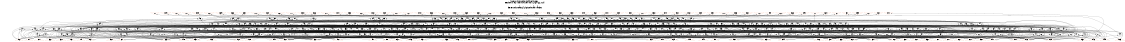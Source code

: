 # Network structure generated by ABC

digraph network {
size = "7.5,10";
center = true;
edge [dir = back];

{
  node [shape = plaintext];
  edge [style = invis];
  LevelTitle1 [label=""];
  LevelTitle2 [label=""];
  Level5 [label = ""];
  Level4 [label = ""];
  Level3 [label = ""];
  Level2 [label = ""];
  Level1 [label = ""];
  Level0 [label = ""];
  LevelTitle1 ->  LevelTitle2 ->  Level5 ->  Level4 ->  Level3 ->  Level2 ->  Level1 ->  Level0;
}

{
  rank = same;
  LevelTitle1;
  title1 [shape=plaintext,
          fontsize=20,
          fontname = "Times-Roman",
          label="Network structure visualized by ABC\nBenchmark \"top\". Time was Wed Oct 16 16:07:33 2024. "
         ];
}

{
  rank = same;
  LevelTitle2;
  title2 [shape=plaintext,
          fontsize=18,
          fontname = "Times-Roman",
          label="The network contains 348 logic nodes and 0 latches.\n"
         ];
}

{
  rank = same;
  Level5;
  Node66 [label = "o_1_", shape = invtriangle, color = coral, fillcolor = coral];
  Node67 [label = "o_19_", shape = invtriangle, color = coral, fillcolor = coral];
  Node68 [label = "o_2_", shape = invtriangle, color = coral, fillcolor = coral];
  Node69 [label = "o_0_", shape = invtriangle, color = coral, fillcolor = coral];
  Node70 [label = "o_29_", shape = invtriangle, color = coral, fillcolor = coral];
  Node71 [label = "o_60_", shape = invtriangle, color = coral, fillcolor = coral];
  Node72 [label = "o_39_", shape = invtriangle, color = coral, fillcolor = coral];
  Node73 [label = "o_38_", shape = invtriangle, color = coral, fillcolor = coral];
  Node74 [label = "o_25_", shape = invtriangle, color = coral, fillcolor = coral];
  Node75 [label = "o_12_", shape = invtriangle, color = coral, fillcolor = coral];
  Node76 [label = "o_37_", shape = invtriangle, color = coral, fillcolor = coral];
  Node77 [label = "o_26_", shape = invtriangle, color = coral, fillcolor = coral];
  Node78 [label = "o_11_", shape = invtriangle, color = coral, fillcolor = coral];
  Node79 [label = "o_50_", shape = invtriangle, color = coral, fillcolor = coral];
  Node80 [label = "o_36_", shape = invtriangle, color = coral, fillcolor = coral];
  Node81 [label = "o_27_", shape = invtriangle, color = coral, fillcolor = coral];
  Node82 [label = "o_14_", shape = invtriangle, color = coral, fillcolor = coral];
  Node83 [label = "o_35_", shape = invtriangle, color = coral, fillcolor = coral];
  Node84 [label = "o_28_", shape = invtriangle, color = coral, fillcolor = coral];
  Node85 [label = "o_13_", shape = invtriangle, color = coral, fillcolor = coral];
  Node86 [label = "o_34_", shape = invtriangle, color = coral, fillcolor = coral];
  Node87 [label = "o_21_", shape = invtriangle, color = coral, fillcolor = coral];
  Node88 [label = "o_16_", shape = invtriangle, color = coral, fillcolor = coral];
  Node89 [label = "o_40_", shape = invtriangle, color = coral, fillcolor = coral];
  Node90 [label = "o_33_", shape = invtriangle, color = coral, fillcolor = coral];
  Node91 [label = "o_22_", shape = invtriangle, color = coral, fillcolor = coral];
  Node92 [label = "o_15_", shape = invtriangle, color = coral, fillcolor = coral];
  Node93 [label = "o_32_", shape = invtriangle, color = coral, fillcolor = coral];
  Node94 [label = "o_23_", shape = invtriangle, color = coral, fillcolor = coral];
  Node95 [label = "o_18_", shape = invtriangle, color = coral, fillcolor = coral];
  Node96 [label = "o_31_", shape = invtriangle, color = coral, fillcolor = coral];
  Node97 [label = "o_24_", shape = invtriangle, color = coral, fillcolor = coral];
  Node98 [label = "o_17_", shape = invtriangle, color = coral, fillcolor = coral];
  Node99 [label = "o_56_", shape = invtriangle, color = coral, fillcolor = coral];
  Node100 [label = "o_43_", shape = invtriangle, color = coral, fillcolor = coral];
  Node101 [label = "o_30_", shape = invtriangle, color = coral, fillcolor = coral];
  Node102 [label = "o_55_", shape = invtriangle, color = coral, fillcolor = coral];
  Node103 [label = "o_44_", shape = invtriangle, color = coral, fillcolor = coral];
  Node104 [label = "o_58_", shape = invtriangle, color = coral, fillcolor = coral];
  Node105 [label = "o_41_", shape = invtriangle, color = coral, fillcolor = coral];
  Node106 [label = "o_57_", shape = invtriangle, color = coral, fillcolor = coral];
  Node107 [label = "o_42_", shape = invtriangle, color = coral, fillcolor = coral];
  Node108 [label = "o_20_", shape = invtriangle, color = coral, fillcolor = coral];
  Node109 [label = "o_52_", shape = invtriangle, color = coral, fillcolor = coral];
  Node110 [label = "o_47_", shape = invtriangle, color = coral, fillcolor = coral];
  Node111 [label = "o_51_", shape = invtriangle, color = coral, fillcolor = coral];
  Node112 [label = "o_48_", shape = invtriangle, color = coral, fillcolor = coral];
  Node113 [label = "o_54_", shape = invtriangle, color = coral, fillcolor = coral];
  Node114 [label = "o_45_", shape = invtriangle, color = coral, fillcolor = coral];
  Node115 [label = "o_10_", shape = invtriangle, color = coral, fillcolor = coral];
  Node116 [label = "o_53_", shape = invtriangle, color = coral, fillcolor = coral];
  Node117 [label = "o_46_", shape = invtriangle, color = coral, fillcolor = coral];
  Node118 [label = "o_61_", shape = invtriangle, color = coral, fillcolor = coral];
  Node119 [label = "o_9_", shape = invtriangle, color = coral, fillcolor = coral];
  Node120 [label = "o_62_", shape = invtriangle, color = coral, fillcolor = coral];
  Node121 [label = "o_63_", shape = invtriangle, color = coral, fillcolor = coral];
  Node122 [label = "o_49_", shape = invtriangle, color = coral, fillcolor = coral];
  Node123 [label = "o_7_", shape = invtriangle, color = coral, fillcolor = coral];
  Node124 [label = "o_64_", shape = invtriangle, color = coral, fillcolor = coral];
  Node125 [label = "o_8_", shape = invtriangle, color = coral, fillcolor = coral];
  Node126 [label = "o_5_", shape = invtriangle, color = coral, fillcolor = coral];
  Node127 [label = "o_59_", shape = invtriangle, color = coral, fillcolor = coral];
  Node128 [label = "o_6_", shape = invtriangle, color = coral, fillcolor = coral];
  Node129 [label = "o_3_", shape = invtriangle, color = coral, fillcolor = coral];
  Node130 [label = "o_4_", shape = invtriangle, color = coral, fillcolor = coral];
}

{
  rank = same;
  Level4;
  Node132 [label = "132\n", shape = ellipse];
  Node153 [label = "153\n", shape = ellipse];
  Node177 [label = "177\n", shape = ellipse];
  Node198 [label = "198\n", shape = ellipse];
  Node207 [label = "207\n", shape = ellipse];
  Node220 [label = "220\n", shape = ellipse];
  Node228 [label = "228\n", shape = ellipse];
  Node231 [label = "231\n", shape = ellipse];
  Node238 [label = "238\n", shape = ellipse];
  Node246 [label = "246\n", shape = ellipse];
  Node260 [label = "260\n", shape = ellipse];
  Node277 [label = "277\n", shape = ellipse];
  Node280 [label = "280\n", shape = ellipse];
  Node288 [label = "288\n", shape = ellipse];
  Node296 [label = "296\n", shape = ellipse];
  Node298 [label = "298\n", shape = ellipse];
  Node308 [label = "308\n", shape = ellipse];
  Node319 [label = "319\n", shape = ellipse];
  Node324 [label = "324\n", shape = ellipse];
  Node328 [label = "328\n", shape = ellipse];
  Node339 [label = "339\n", shape = ellipse];
  Node349 [label = "349\n", shape = ellipse];
  Node350 [label = "350\n", shape = ellipse];
  Node356 [label = "356\n", shape = ellipse];
  Node358 [label = "358\n", shape = ellipse];
  Node371 [label = "371\n", shape = ellipse];
  Node379 [label = "379\n", shape = ellipse];
  Node384 [label = "384\n", shape = ellipse];
  Node388 [label = "388\n", shape = ellipse];
  Node390 [label = "390\n", shape = ellipse];
  Node399 [label = "399\n", shape = ellipse];
  Node403 [label = "403\n", shape = ellipse];
  Node408 [label = "408\n", shape = ellipse];
  Node412 [label = "412\n", shape = ellipse];
  Node415 [label = "415\n", shape = ellipse];
  Node418 [label = "418\n", shape = ellipse];
  Node424 [label = "424\n", shape = ellipse];
  Node429 [label = "429\n", shape = ellipse];
  Node432 [label = "432\n", shape = ellipse];
  Node436 [label = "436\n", shape = ellipse];
  Node438 [label = "438\n", shape = ellipse];
  Node442 [label = "442\n", shape = ellipse];
  Node444 [label = "444\n", shape = ellipse];
  Node449 [label = "449\n", shape = ellipse];
  Node452 [label = "452\n", shape = ellipse];
  Node463 [label = "463\n", shape = ellipse];
  Node468 [label = "468\n", shape = ellipse];
  Node474 [label = "474\n", shape = ellipse];
}

{
  rank = same;
  Level3;
  Node133 [label = "133\n", shape = ellipse];
  Node141 [label = "141\n", shape = ellipse];
  Node154 [label = "154\n", shape = ellipse];
  Node168 [label = "168\n", shape = ellipse];
  Node178 [label = "178\n", shape = ellipse];
  Node184 [label = "184\n", shape = ellipse];
  Node192 [label = "192\n", shape = ellipse];
  Node199 [label = "199\n", shape = ellipse];
  Node208 [label = "208\n", shape = ellipse];
  Node213 [label = "213\n", shape = ellipse];
  Node221 [label = "221\n", shape = ellipse];
  Node223 [label = "223\n", shape = ellipse];
  Node226 [label = "226\n", shape = ellipse];
  Node229 [label = "229\n", shape = ellipse];
  Node232 [label = "232\n", shape = ellipse];
  Node239 [label = "239\n", shape = ellipse];
  Node247 [label = "247\n", shape = ellipse];
  Node252 [label = "252\n", shape = ellipse];
  Node261 [label = "261\n", shape = ellipse];
  Node269 [label = "269\n", shape = ellipse];
  Node273 [label = "273\n", shape = ellipse];
  Node278 [label = "278\n", shape = ellipse];
  Node281 [label = "281\n", shape = ellipse];
  Node282 [label = "282\n", shape = ellipse];
  Node285 [label = "285\n", shape = ellipse];
  Node289 [label = "289\n", shape = ellipse];
  Node292 [label = "292\n", shape = ellipse];
  Node297 [label = "297\n", shape = ellipse];
  Node304 [label = "304\n", shape = ellipse];
  Node309 [label = "309\n", shape = ellipse];
  Node312 [label = "312\n", shape = ellipse];
  Node320 [label = "320\n", shape = ellipse];
  Node325 [label = "325\n", shape = ellipse];
  Node329 [label = "329\n", shape = ellipse];
  Node335 [label = "335\n", shape = ellipse];
  Node337 [label = "337\n", shape = ellipse];
  Node340 [label = "340\n", shape = ellipse];
  Node343 [label = "343\n", shape = ellipse];
  Node345 [label = "345\n", shape = ellipse];
  Node346 [label = "346\n", shape = ellipse];
  Node347 [label = "347\n", shape = ellipse];
  Node351 [label = "351\n", shape = ellipse];
  Node353 [label = "353\n", shape = ellipse];
  Node357 [label = "357\n", shape = ellipse];
  Node359 [label = "359\n", shape = ellipse];
  Node362 [label = "362\n", shape = ellipse];
  Node363 [label = "363\n", shape = ellipse];
  Node364 [label = "364\n", shape = ellipse];
  Node365 [label = "365\n", shape = ellipse];
  Node368 [label = "368\n", shape = ellipse];
  Node372 [label = "372\n", shape = ellipse];
  Node374 [label = "374\n", shape = ellipse];
  Node377 [label = "377\n", shape = ellipse];
  Node380 [label = "380\n", shape = ellipse];
  Node381 [label = "381\n", shape = ellipse];
  Node385 [label = "385\n", shape = ellipse];
  Node391 [label = "391\n", shape = ellipse];
  Node394 [label = "394\n", shape = ellipse];
  Node400 [label = "400\n", shape = ellipse];
  Node404 [label = "404\n", shape = ellipse];
  Node406 [label = "406\n", shape = ellipse];
  Node409 [label = "409\n", shape = ellipse];
  Node419 [label = "419\n", shape = ellipse];
  Node422 [label = "422\n", shape = ellipse];
  Node425 [label = "425\n", shape = ellipse];
  Node428 [label = "428\n", shape = ellipse];
  Node430 [label = "430\n", shape = ellipse];
  Node433 [label = "433\n", shape = ellipse];
  Node435 [label = "435\n", shape = ellipse];
  Node439 [label = "439\n", shape = ellipse];
  Node445 [label = "445\n", shape = ellipse];
  Node450 [label = "450\n", shape = ellipse];
  Node453 [label = "453\n", shape = ellipse];
  Node455 [label = "455\n", shape = ellipse];
  Node458 [label = "458\n", shape = ellipse];
  Node461 [label = "461\n", shape = ellipse];
  Node464 [label = "464\n", shape = ellipse];
  Node466 [label = "466\n", shape = ellipse];
  Node469 [label = "469\n", shape = ellipse];
  Node471 [label = "471\n", shape = ellipse];
  Node475 [label = "475\n", shape = ellipse];
}

{
  rank = same;
  Level2;
  Node134 [label = "134\n", shape = ellipse];
  Node137 [label = "137\n", shape = ellipse];
  Node142 [label = "142\n", shape = ellipse];
  Node145 [label = "145\n", shape = ellipse];
  Node149 [label = "149\n", shape = ellipse];
  Node155 [label = "155\n", shape = ellipse];
  Node159 [label = "159\n", shape = ellipse];
  Node162 [label = "162\n", shape = ellipse];
  Node165 [label = "165\n", shape = ellipse];
  Node169 [label = "169\n", shape = ellipse];
  Node172 [label = "172\n", shape = ellipse];
  Node176 [label = "176\n", shape = ellipse];
  Node179 [label = "179\n", shape = ellipse];
  Node182 [label = "182\n", shape = ellipse];
  Node185 [label = "185\n", shape = ellipse];
  Node189 [label = "189\n", shape = ellipse];
  Node193 [label = "193\n", shape = ellipse];
  Node200 [label = "200\n", shape = ellipse];
  Node201 [label = "201\n", shape = ellipse];
  Node203 [label = "203\n", shape = ellipse];
  Node205 [label = "205\n", shape = ellipse];
  Node209 [label = "209\n", shape = ellipse];
  Node214 [label = "214\n", shape = ellipse];
  Node217 [label = "217\n", shape = ellipse];
  Node218 [label = "218\n", shape = ellipse];
  Node222 [label = "222\n", shape = ellipse];
  Node224 [label = "224\n", shape = ellipse];
  Node227 [label = "227\n", shape = ellipse];
  Node230 [label = "230\n", shape = ellipse];
  Node233 [label = "233\n", shape = ellipse];
  Node234 [label = "234\n", shape = ellipse];
  Node240 [label = "240\n", shape = ellipse];
  Node242 [label = "242\n", shape = ellipse];
  Node244 [label = "244\n", shape = ellipse];
  Node245 [label = "245\n", shape = ellipse];
  Node248 [label = "248\n", shape = ellipse];
  Node249 [label = "249\n", shape = ellipse];
  Node253 [label = "253\n", shape = ellipse];
  Node255 [label = "255\n", shape = ellipse];
  Node262 [label = "262\n", shape = ellipse];
  Node263 [label = "263\n", shape = ellipse];
  Node265 [label = "265\n", shape = ellipse];
  Node268 [label = "268\n", shape = ellipse];
  Node270 [label = "270\n", shape = ellipse];
  Node274 [label = "274\n", shape = ellipse];
  Node279 [label = "279\n", shape = ellipse];
  Node283 [label = "283\n", shape = ellipse];
  Node286 [label = "286\n", shape = ellipse];
  Node290 [label = "290\n", shape = ellipse];
  Node291 [label = "291\n", shape = ellipse];
  Node293 [label = "293\n", shape = ellipse];
  Node299 [label = "299\n", shape = ellipse];
  Node302 [label = "302\n", shape = ellipse];
  Node305 [label = "305\n", shape = ellipse];
  Node307 [label = "307\n", shape = ellipse];
  Node310 [label = "310\n", shape = ellipse];
  Node313 [label = "313\n", shape = ellipse];
  Node315 [label = "315\n", shape = ellipse];
  Node316 [label = "316\n", shape = ellipse];
  Node321 [label = "321\n", shape = ellipse];
  Node322 [label = "322\n", shape = ellipse];
  Node326 [label = "326\n", shape = ellipse];
  Node330 [label = "330\n", shape = ellipse];
  Node331 [label = "331\n", shape = ellipse];
  Node332 [label = "332\n", shape = ellipse];
  Node334 [label = "334\n", shape = ellipse];
  Node336 [label = "336\n", shape = ellipse];
  Node338 [label = "338\n", shape = ellipse];
  Node341 [label = "341\n", shape = ellipse];
  Node342 [label = "342\n", shape = ellipse];
  Node348 [label = "348\n", shape = ellipse];
  Node352 [label = "352\n", shape = ellipse];
  Node354 [label = "354\n", shape = ellipse];
  Node355 [label = "355\n", shape = ellipse];
  Node360 [label = "360\n", shape = ellipse];
  Node366 [label = "366\n", shape = ellipse];
  Node369 [label = "369\n", shape = ellipse];
  Node370 [label = "370\n", shape = ellipse];
  Node375 [label = "375\n", shape = ellipse];
  Node376 [label = "376\n", shape = ellipse];
  Node378 [label = "378\n", shape = ellipse];
  Node382 [label = "382\n", shape = ellipse];
  Node383 [label = "383\n", shape = ellipse];
  Node386 [label = "386\n", shape = ellipse];
  Node389 [label = "389\n", shape = ellipse];
  Node392 [label = "392\n", shape = ellipse];
  Node395 [label = "395\n", shape = ellipse];
  Node397 [label = "397\n", shape = ellipse];
  Node398 [label = "398\n", shape = ellipse];
  Node401 [label = "401\n", shape = ellipse];
  Node405 [label = "405\n", shape = ellipse];
  Node407 [label = "407\n", shape = ellipse];
  Node410 [label = "410\n", shape = ellipse];
  Node413 [label = "413\n", shape = ellipse];
  Node414 [label = "414\n", shape = ellipse];
  Node416 [label = "416\n", shape = ellipse];
  Node417 [label = "417\n", shape = ellipse];
  Node420 [label = "420\n", shape = ellipse];
  Node421 [label = "421\n", shape = ellipse];
  Node423 [label = "423\n", shape = ellipse];
  Node426 [label = "426\n", shape = ellipse];
  Node431 [label = "431\n", shape = ellipse];
  Node434 [label = "434\n", shape = ellipse];
  Node437 [label = "437\n", shape = ellipse];
  Node440 [label = "440\n", shape = ellipse];
  Node443 [label = "443\n", shape = ellipse];
  Node446 [label = "446\n", shape = ellipse];
  Node447 [label = "447\n", shape = ellipse];
  Node448 [label = "448\n", shape = ellipse];
  Node454 [label = "454\n", shape = ellipse];
  Node456 [label = "456\n", shape = ellipse];
  Node457 [label = "457\n", shape = ellipse];
  Node459 [label = "459\n", shape = ellipse];
  Node460 [label = "460\n", shape = ellipse];
  Node462 [label = "462\n", shape = ellipse];
  Node465 [label = "465\n", shape = ellipse];
  Node467 [label = "467\n", shape = ellipse];
  Node470 [label = "470\n", shape = ellipse];
  Node472 [label = "472\n", shape = ellipse];
  Node473 [label = "473\n", shape = ellipse];
  Node476 [label = "476\n", shape = ellipse];
}

{
  rank = same;
  Level1;
  Node135 [label = "135\n", shape = ellipse];
  Node136 [label = "136\n", shape = ellipse];
  Node138 [label = "138\n", shape = ellipse];
  Node139 [label = "139\n", shape = ellipse];
  Node140 [label = "140\n", shape = ellipse];
  Node143 [label = "143\n", shape = ellipse];
  Node144 [label = "144\n", shape = ellipse];
  Node146 [label = "146\n", shape = ellipse];
  Node147 [label = "147\n", shape = ellipse];
  Node148 [label = "148\n", shape = ellipse];
  Node150 [label = "150\n", shape = ellipse];
  Node151 [label = "151\n", shape = ellipse];
  Node152 [label = "152\n", shape = ellipse];
  Node156 [label = "156\n", shape = ellipse];
  Node157 [label = "157\n", shape = ellipse];
  Node158 [label = "158\n", shape = ellipse];
  Node160 [label = "160\n", shape = ellipse];
  Node161 [label = "161\n", shape = ellipse];
  Node163 [label = "163\n", shape = ellipse];
  Node164 [label = "164\n", shape = ellipse];
  Node166 [label = "166\n", shape = ellipse];
  Node167 [label = "167\n", shape = ellipse];
  Node170 [label = "170\n", shape = ellipse];
  Node171 [label = "171\n", shape = ellipse];
  Node173 [label = "173\n", shape = ellipse];
  Node174 [label = "174\n", shape = ellipse];
  Node175 [label = "175\n", shape = ellipse];
  Node180 [label = "180\n", shape = ellipse];
  Node181 [label = "181\n", shape = ellipse];
  Node183 [label = "183\n", shape = ellipse];
  Node186 [label = "186\n", shape = ellipse];
  Node187 [label = "187\n", shape = ellipse];
  Node188 [label = "188\n", shape = ellipse];
  Node190 [label = "190\n", shape = ellipse];
  Node191 [label = "191\n", shape = ellipse];
  Node194 [label = "194\n", shape = ellipse];
  Node195 [label = "195\n", shape = ellipse];
  Node196 [label = "196\n", shape = ellipse];
  Node197 [label = "197\n", shape = ellipse];
  Node202 [label = "202\n", shape = ellipse];
  Node204 [label = "204\n", shape = ellipse];
  Node206 [label = "206\n", shape = ellipse];
  Node210 [label = "210\n", shape = ellipse];
  Node211 [label = "211\n", shape = ellipse];
  Node212 [label = "212\n", shape = ellipse];
  Node215 [label = "215\n", shape = ellipse];
  Node216 [label = "216\n", shape = ellipse];
  Node219 [label = "219\n", shape = ellipse];
  Node225 [label = "225\n", shape = ellipse];
  Node235 [label = "235\n", shape = ellipse];
  Node236 [label = "236\n", shape = ellipse];
  Node237 [label = "237\n", shape = ellipse];
  Node241 [label = "241\n", shape = ellipse];
  Node243 [label = "243\n", shape = ellipse];
  Node250 [label = "250\n", shape = ellipse];
  Node251 [label = "251\n", shape = ellipse];
  Node254 [label = "254\n", shape = ellipse];
  Node256 [label = "256\n", shape = ellipse];
  Node257 [label = "257\n", shape = ellipse];
  Node258 [label = "258\n", shape = ellipse];
  Node259 [label = "259\n", shape = ellipse];
  Node264 [label = "264\n", shape = ellipse];
  Node266 [label = "266\n", shape = ellipse];
  Node267 [label = "267\n", shape = ellipse];
  Node271 [label = "271\n", shape = ellipse];
  Node272 [label = "272\n", shape = ellipse];
  Node275 [label = "275\n", shape = ellipse];
  Node276 [label = "276\n", shape = ellipse];
  Node284 [label = "284\n", shape = ellipse];
  Node287 [label = "287\n", shape = ellipse];
  Node294 [label = "294\n", shape = ellipse];
  Node295 [label = "295\n", shape = ellipse];
  Node300 [label = "300\n", shape = ellipse];
  Node301 [label = "301\n", shape = ellipse];
  Node303 [label = "303\n", shape = ellipse];
  Node306 [label = "306\n", shape = ellipse];
  Node311 [label = "311\n", shape = ellipse];
  Node314 [label = "314\n", shape = ellipse];
  Node317 [label = "317\n", shape = ellipse];
  Node318 [label = "318\n", shape = ellipse];
  Node323 [label = "323\n", shape = ellipse];
  Node327 [label = "327\n", shape = ellipse];
  Node333 [label = "333\n", shape = ellipse];
  Node344 [label = "344\n", shape = ellipse];
  Node361 [label = "361\n", shape = ellipse];
  Node367 [label = "367\n", shape = ellipse];
  Node373 [label = "373\n", shape = ellipse];
  Node387 [label = "387\n", shape = ellipse];
  Node393 [label = "393\n", shape = ellipse];
  Node396 [label = "396\n", shape = ellipse];
  Node402 [label = "402\n", shape = ellipse];
  Node411 [label = "411\n", shape = ellipse];
  Node427 [label = "427\n", shape = ellipse];
  Node441 [label = "441\n", shape = ellipse];
  Node451 [label = "451\n", shape = ellipse];
  Node477 [label = "477\n", shape = ellipse];
  Node478 [label = "478\n", shape = ellipse];
  Node479 [label = "479\n", shape = ellipse];
}

{
  rank = same;
  Level0;
  Node1 [label = "i_63_", shape = triangle, color = coral, fillcolor = coral];
  Node2 [label = "i_50_", shape = triangle, color = coral, fillcolor = coral];
  Node3 [label = "i_64_", shape = triangle, color = coral, fillcolor = coral];
  Node4 [label = "i_61_", shape = triangle, color = coral, fillcolor = coral];
  Node5 [label = "i_62_", shape = triangle, color = coral, fillcolor = coral];
  Node6 [label = "i_40_", shape = triangle, color = coral, fillcolor = coral];
  Node7 [label = "i_30_", shape = triangle, color = coral, fillcolor = coral];
  Node8 [label = "i_20_", shape = triangle, color = coral, fillcolor = coral];
  Node9 [label = "i_9_", shape = triangle, color = coral, fillcolor = coral];
  Node10 [label = "i_10_", shape = triangle, color = coral, fillcolor = coral];
  Node11 [label = "i_7_", shape = triangle, color = coral, fillcolor = coral];
  Node12 [label = "i_8_", shape = triangle, color = coral, fillcolor = coral];
  Node13 [label = "i_5_", shape = triangle, color = coral, fillcolor = coral];
  Node14 [label = "i_6_", shape = triangle, color = coral, fillcolor = coral];
  Node15 [label = "i_27_", shape = triangle, color = coral, fillcolor = coral];
  Node16 [label = "i_14_", shape = triangle, color = coral, fillcolor = coral];
  Node17 [label = "i_3_", shape = triangle, color = coral, fillcolor = coral];
  Node18 [label = "i_39_", shape = triangle, color = coral, fillcolor = coral];
  Node19 [label = "i_28_", shape = triangle, color = coral, fillcolor = coral];
  Node20 [label = "i_13_", shape = triangle, color = coral, fillcolor = coral];
  Node21 [label = "i_4_", shape = triangle, color = coral, fillcolor = coral];
  Node22 [label = "i_25_", shape = triangle, color = coral, fillcolor = coral];
  Node23 [label = "i_12_", shape = triangle, color = coral, fillcolor = coral];
  Node24 [label = "i_1_", shape = triangle, color = coral, fillcolor = coral];
  Node25 [label = "i_26_", shape = triangle, color = coral, fillcolor = coral];
  Node26 [label = "i_11_", shape = triangle, color = coral, fillcolor = coral];
  Node27 [label = "i_2_", shape = triangle, color = coral, fillcolor = coral];
  Node28 [label = "i_49_", shape = triangle, color = coral, fillcolor = coral];
  Node29 [label = "i_23_", shape = triangle, color = coral, fillcolor = coral];
  Node30 [label = "i_18_", shape = triangle, color = coral, fillcolor = coral];
  Node31 [label = "i_24_", shape = triangle, color = coral, fillcolor = coral];
  Node32 [label = "i_17_", shape = triangle, color = coral, fillcolor = coral];
  Node33 [label = "i_0_", shape = triangle, color = coral, fillcolor = coral];
  Node34 [label = "i_21_", shape = triangle, color = coral, fillcolor = coral];
  Node35 [label = "i_16_", shape = triangle, color = coral, fillcolor = coral];
  Node36 [label = "i_59_", shape = triangle, color = coral, fillcolor = coral];
  Node37 [label = "i_22_", shape = triangle, color = coral, fillcolor = coral];
  Node38 [label = "i_15_", shape = triangle, color = coral, fillcolor = coral];
  Node39 [label = "i_58_", shape = triangle, color = coral, fillcolor = coral];
  Node40 [label = "i_45_", shape = triangle, color = coral, fillcolor = coral];
  Node41 [label = "i_32_", shape = triangle, color = coral, fillcolor = coral];
  Node42 [label = "i_57_", shape = triangle, color = coral, fillcolor = coral];
  Node43 [label = "i_46_", shape = triangle, color = coral, fillcolor = coral];
  Node44 [label = "i_31_", shape = triangle, color = coral, fillcolor = coral];
  Node45 [label = "i_56_", shape = triangle, color = coral, fillcolor = coral];
  Node46 [label = "i_47_", shape = triangle, color = coral, fillcolor = coral];
  Node47 [label = "i_34_", shape = triangle, color = coral, fillcolor = coral];
  Node48 [label = "i_55_", shape = triangle, color = coral, fillcolor = coral];
  Node49 [label = "i_48_", shape = triangle, color = coral, fillcolor = coral];
  Node50 [label = "i_33_", shape = triangle, color = coral, fillcolor = coral];
  Node51 [label = "i_19_", shape = triangle, color = coral, fillcolor = coral];
  Node52 [label = "i_54_", shape = triangle, color = coral, fillcolor = coral];
  Node53 [label = "i_41_", shape = triangle, color = coral, fillcolor = coral];
  Node54 [label = "i_36_", shape = triangle, color = coral, fillcolor = coral];
  Node55 [label = "i_60_", shape = triangle, color = coral, fillcolor = coral];
  Node56 [label = "i_53_", shape = triangle, color = coral, fillcolor = coral];
  Node57 [label = "i_42_", shape = triangle, color = coral, fillcolor = coral];
  Node58 [label = "i_35_", shape = triangle, color = coral, fillcolor = coral];
  Node59 [label = "i_52_", shape = triangle, color = coral, fillcolor = coral];
  Node60 [label = "i_43_", shape = triangle, color = coral, fillcolor = coral];
  Node61 [label = "i_38_", shape = triangle, color = coral, fillcolor = coral];
  Node62 [label = "i_29_", shape = triangle, color = coral, fillcolor = coral];
  Node63 [label = "i_51_", shape = triangle, color = coral, fillcolor = coral];
  Node64 [label = "i_44_", shape = triangle, color = coral, fillcolor = coral];
  Node65 [label = "i_37_", shape = triangle, color = coral, fillcolor = coral];
}

title1 -> title2 [style = invis];
title2 -> Node66 [style = invis];
title2 -> Node67 [style = invis];
title2 -> Node68 [style = invis];
title2 -> Node69 [style = invis];
title2 -> Node70 [style = invis];
title2 -> Node71 [style = invis];
title2 -> Node72 [style = invis];
title2 -> Node73 [style = invis];
title2 -> Node74 [style = invis];
title2 -> Node75 [style = invis];
title2 -> Node76 [style = invis];
title2 -> Node77 [style = invis];
title2 -> Node78 [style = invis];
title2 -> Node79 [style = invis];
title2 -> Node80 [style = invis];
title2 -> Node81 [style = invis];
title2 -> Node82 [style = invis];
title2 -> Node83 [style = invis];
title2 -> Node84 [style = invis];
title2 -> Node85 [style = invis];
title2 -> Node86 [style = invis];
title2 -> Node87 [style = invis];
title2 -> Node88 [style = invis];
title2 -> Node89 [style = invis];
title2 -> Node90 [style = invis];
title2 -> Node91 [style = invis];
title2 -> Node92 [style = invis];
title2 -> Node93 [style = invis];
title2 -> Node94 [style = invis];
title2 -> Node95 [style = invis];
title2 -> Node96 [style = invis];
title2 -> Node97 [style = invis];
title2 -> Node98 [style = invis];
title2 -> Node99 [style = invis];
title2 -> Node100 [style = invis];
title2 -> Node101 [style = invis];
title2 -> Node102 [style = invis];
title2 -> Node103 [style = invis];
title2 -> Node104 [style = invis];
title2 -> Node105 [style = invis];
title2 -> Node106 [style = invis];
title2 -> Node107 [style = invis];
title2 -> Node108 [style = invis];
title2 -> Node109 [style = invis];
title2 -> Node110 [style = invis];
title2 -> Node111 [style = invis];
title2 -> Node112 [style = invis];
title2 -> Node113 [style = invis];
title2 -> Node114 [style = invis];
title2 -> Node115 [style = invis];
title2 -> Node116 [style = invis];
title2 -> Node117 [style = invis];
title2 -> Node118 [style = invis];
title2 -> Node119 [style = invis];
title2 -> Node120 [style = invis];
title2 -> Node121 [style = invis];
title2 -> Node122 [style = invis];
title2 -> Node123 [style = invis];
title2 -> Node124 [style = invis];
title2 -> Node125 [style = invis];
title2 -> Node126 [style = invis];
title2 -> Node127 [style = invis];
title2 -> Node128 [style = invis];
title2 -> Node129 [style = invis];
title2 -> Node130 [style = invis];
Node66 -> Node67 [style = invis];
Node67 -> Node68 [style = invis];
Node68 -> Node69 [style = invis];
Node69 -> Node70 [style = invis];
Node70 -> Node71 [style = invis];
Node71 -> Node72 [style = invis];
Node72 -> Node73 [style = invis];
Node73 -> Node74 [style = invis];
Node74 -> Node75 [style = invis];
Node75 -> Node76 [style = invis];
Node76 -> Node77 [style = invis];
Node77 -> Node78 [style = invis];
Node78 -> Node79 [style = invis];
Node79 -> Node80 [style = invis];
Node80 -> Node81 [style = invis];
Node81 -> Node82 [style = invis];
Node82 -> Node83 [style = invis];
Node83 -> Node84 [style = invis];
Node84 -> Node85 [style = invis];
Node85 -> Node86 [style = invis];
Node86 -> Node87 [style = invis];
Node87 -> Node88 [style = invis];
Node88 -> Node89 [style = invis];
Node89 -> Node90 [style = invis];
Node90 -> Node91 [style = invis];
Node91 -> Node92 [style = invis];
Node92 -> Node93 [style = invis];
Node93 -> Node94 [style = invis];
Node94 -> Node95 [style = invis];
Node95 -> Node96 [style = invis];
Node96 -> Node97 [style = invis];
Node97 -> Node98 [style = invis];
Node98 -> Node99 [style = invis];
Node99 -> Node100 [style = invis];
Node100 -> Node101 [style = invis];
Node101 -> Node102 [style = invis];
Node102 -> Node103 [style = invis];
Node103 -> Node104 [style = invis];
Node104 -> Node105 [style = invis];
Node105 -> Node106 [style = invis];
Node106 -> Node107 [style = invis];
Node107 -> Node108 [style = invis];
Node108 -> Node109 [style = invis];
Node109 -> Node110 [style = invis];
Node110 -> Node111 [style = invis];
Node111 -> Node112 [style = invis];
Node112 -> Node113 [style = invis];
Node113 -> Node114 [style = invis];
Node114 -> Node115 [style = invis];
Node115 -> Node116 [style = invis];
Node116 -> Node117 [style = invis];
Node117 -> Node118 [style = invis];
Node118 -> Node119 [style = invis];
Node119 -> Node120 [style = invis];
Node120 -> Node121 [style = invis];
Node121 -> Node122 [style = invis];
Node122 -> Node123 [style = invis];
Node123 -> Node124 [style = invis];
Node124 -> Node125 [style = invis];
Node125 -> Node126 [style = invis];
Node126 -> Node127 [style = invis];
Node127 -> Node128 [style = invis];
Node128 -> Node129 [style = invis];
Node129 -> Node130 [style = invis];
Node66 -> Node132 [style = solid];
Node67 -> Node153 [style = solid];
Node68 -> Node177 [style = solid];
Node69 -> Node198 [style = solid];
Node70 -> Node207 [style = solid];
Node71 -> Node213 [style = solid];
Node72 -> Node220 [style = solid];
Node73 -> Node228 [style = solid];
Node74 -> Node231 [style = solid];
Node75 -> Node238 [style = solid];
Node76 -> Node246 [style = solid];
Node77 -> Node260 [style = solid];
Node78 -> Node276 [style = solid];
Node79 -> Node277 [style = solid];
Node80 -> Node280 [style = solid];
Node81 -> Node288 [style = solid];
Node82 -> Node296 [style = solid];
Node83 -> Node298 [style = solid];
Node84 -> Node304 [style = solid];
Node85 -> Node308 [style = solid];
Node86 -> Node316 [style = solid];
Node87 -> Node319 [style = solid];
Node88 -> Node324 [style = solid];
Node89 -> Node328 [style = solid];
Node90 -> Node337 [style = solid];
Node91 -> Node339 [style = solid];
Node92 -> Node347 [style = solid];
Node93 -> Node349 [style = solid];
Node94 -> Node350 [style = solid];
Node95 -> Node356 [style = solid];
Node96 -> Node358 [style = solid];
Node97 -> Node365 [style = solid];
Node98 -> Node368 [style = solid];
Node99 -> Node371 [style = solid];
Node100 -> Node379 [style = solid];
Node101 -> Node384 [style = solid];
Node102 -> Node388 [style = solid];
Node103 -> Node390 [style = solid];
Node104 -> Node399 [style = solid];
Node105 -> Node403 [style = solid];
Node106 -> Node408 [style = solid];
Node107 -> Node412 [style = solid];
Node108 -> Node415 [style = solid];
Node109 -> Node418 [style = solid];
Node110 -> Node424 [style = solid];
Node111 -> Node429 [style = solid];
Node112 -> Node432 [style = solid];
Node113 -> Node436 [style = solid];
Node114 -> Node438 [style = solid];
Node115 -> Node441 [style = solid];
Node116 -> Node442 [style = solid];
Node117 -> Node444 [style = solid];
Node118 -> Node449 [style = solid];
Node119 -> Node452 [style = solid];
Node120 -> Node458 [style = solid];
Node121 -> Node461 [style = solid];
Node122 -> Node463 [style = solid];
Node123 -> Node465 [style = solid];
Node124 -> Node466 [style = solid];
Node125 -> Node468 [style = solid];
Node126 -> Node479 [style = solid];
Node127 -> Node471 [style = solid];
Node128 -> Node473 [style = solid];
Node129 -> Node474 [style = solid];
Node130 -> Node478 [style = solid];
Node132 -> Node133 [style = solid];
Node132 -> Node141 [style = solid];
Node132 -> Node149 [style = solid];
Node133 -> Node134 [style = solid];
Node133 -> Node137 [style = solid];
Node133 -> Node139 [style = solid];
Node133 -> Node140 [style = solid];
Node134 -> Node135 [style = solid];
Node134 -> Node136 [style = solid];
Node135 -> Node22 [style = solid];
Node135 -> Node25 [style = solid];
Node135 -> Node31 [style = solid];
Node136 -> Node7 [style = solid];
Node136 -> Node19 [style = solid];
Node136 -> Node62 [style = solid];
Node137 -> Node138 [style = solid];
Node137 -> Node44 [style = solid];
Node137 -> Node47 [style = solid];
Node137 -> Node50 [style = solid];
Node138 -> Node18 [style = solid];
Node138 -> Node58 [style = solid];
Node138 -> Node65 [style = solid];
Node139 -> Node16 [style = solid];
Node139 -> Node26 [style = solid];
Node139 -> Node38 [style = solid];
Node140 -> Node30 [style = solid];
Node140 -> Node32 [style = solid];
Node140 -> Node37 [style = solid];
Node141 -> Node142 [style = solid];
Node141 -> Node145 [style = solid];
Node141 -> Node147 [style = solid];
Node141 -> Node148 [style = solid];
Node142 -> Node143 [style = solid];
Node142 -> Node144 [style = solid];
Node143 -> Node36 [style = solid];
Node143 -> Node39 [style = solid];
Node143 -> Node55 [style = solid];
Node144 -> Node4 [style = solid];
Node144 -> Node5 [style = solid];
Node145 -> Node146 [style = solid];
Node145 -> Node11 [style = solid];
Node145 -> Node13 [style = solid];
Node145 -> Node14 [style = solid];
Node146 -> Node45 [style = solid];
Node146 -> Node48 [style = solid];
Node146 -> Node52 [style = solid];
Node147 -> Node6 [style = solid];
Node147 -> Node53 [style = solid];
Node147 -> Node57 [style = solid];
Node148 -> Node43 [style = solid];
Node148 -> Node46 [style = solid];
Node148 -> Node60 [style = solid];
Node149 -> Node150 [style = solid];
Node149 -> Node151 [style = solid];
Node149 -> Node152 [style = solid];
Node150 -> Node9 [style = solid];
Node150 -> Node10 [style = solid];
Node150 -> Node12 [style = solid];
Node151 -> Node2 [style = solid];
Node151 -> Node56 [style = solid];
Node151 -> Node63 [style = solid];
Node152 -> Node17 [style = solid];
Node152 -> Node21 [style = solid];
Node152 -> Node33 [style = solid];
Node153 -> Node154 [style = solid];
Node153 -> Node168 [style = solid];
Node153 -> Node172 [style = solid];
Node153 -> Node176 [style = solid];
Node154 -> Node155 [style = solid];
Node154 -> Node159 [style = solid];
Node154 -> Node162 [style = solid];
Node154 -> Node165 [style = solid];
Node155 -> Node156 [style = solid];
Node155 -> Node157 [style = solid];
Node155 -> Node158 [style = solid];
Node156 -> Node11 [style = solid];
Node156 -> Node12 [style = solid];
Node156 -> Node14 [style = solid];
Node157 -> Node13 [style = solid];
Node157 -> Node17 [style = solid];
Node157 -> Node21 [style = solid];
Node158 -> Node24 [style = solid];
Node158 -> Node27 [style = solid];
Node158 -> Node33 [style = solid];
Node159 -> Node160 [style = solid];
Node159 -> Node161 [style = solid];
Node159 -> Node32 [style = solid];
Node160 -> Node16 [style = solid];
Node160 -> Node38 [style = solid];
Node161 -> Node9 [style = solid];
Node161 -> Node10 [style = solid];
Node161 -> Node26 [style = solid];
Node162 -> Node163 [style = solid];
Node162 -> Node164 [style = solid];
Node163 -> Node30 [style = solid];
Node163 -> Node31 [style = solid];
Node163 -> Node37 [style = solid];
Node164 -> Node19 [style = solid];
Node164 -> Node22 [style = solid];
Node164 -> Node25 [style = solid];
Node165 -> Node166 [style = solid];
Node165 -> Node167 [style = solid];
Node166 -> Node7 [style = solid];
Node166 -> Node44 [style = solid];
Node166 -> Node62 [style = solid];
Node167 -> Node47 [style = solid];
Node167 -> Node50 [style = solid];
Node167 -> Node58 [style = solid];
Node168 -> Node169 [style = solid];
Node168 -> Node42 [style = solid];
Node168 -> Node45 [style = solid];
Node168 -> Node48 [style = solid];
Node169 -> Node170 [style = solid];
Node169 -> Node171 [style = solid];
Node170 -> Node2 [style = solid];
Node170 -> Node28 [style = solid];
Node170 -> Node49 [style = solid];
Node171 -> Node52 [style = solid];
Node171 -> Node56 [style = solid];
Node171 -> Node63 [style = solid];
Node172 -> Node173 [style = solid];
Node172 -> Node174 [style = solid];
Node172 -> Node175 [style = solid];
Node173 -> Node40 [style = solid];
Node173 -> Node43 [style = solid];
Node173 -> Node46 [style = solid];
Node174 -> Node6 [style = solid];
Node174 -> Node18 [style = solid];
Node174 -> Node65 [style = solid];
Node175 -> Node53 [style = solid];
Node175 -> Node57 [style = solid];
Node175 -> Node60 [style = solid];
Node176 -> Node143 [style = solid];
Node176 -> Node3 [style = solid];
Node176 -> Node4 [style = solid];
Node176 -> Node5 [style = solid];
Node177 -> Node178 [style = solid];
Node177 -> Node184 [style = solid];
Node177 -> Node192 [style = solid];
Node178 -> Node155 [style = solid];
Node178 -> Node179 [style = solid];
Node178 -> Node182 [style = solid];
Node178 -> Node183 [style = solid];
Node179 -> Node161 [style = solid];
Node179 -> Node180 [style = solid];
Node179 -> Node181 [style = solid];
Node180 -> Node32 [style = solid];
Node180 -> Node35 [style = solid];
Node180 -> Node38 [style = solid];
Node181 -> Node16 [style = solid];
Node181 -> Node20 [style = solid];
Node181 -> Node23 [style = solid];
Node182 -> Node135 [style = solid];
Node182 -> Node29 [style = solid];
Node182 -> Node34 [style = solid];
Node182 -> Node37 [style = solid];
Node183 -> Node8 [style = solid];
Node183 -> Node30 [style = solid];
Node183 -> Node51 [style = solid];
Node184 -> Node185 [style = solid];
Node184 -> Node189 [style = solid];
Node184 -> Node190 [style = solid];
Node184 -> Node191 [style = solid];
Node185 -> Node186 [style = solid];
Node185 -> Node187 [style = solid];
Node185 -> Node188 [style = solid];
Node186 -> Node7 [style = solid];
Node186 -> Node44 [style = solid];
Node187 -> Node1 [style = solid];
Node187 -> Node3 [style = solid];
Node188 -> Node19 [style = solid];
Node188 -> Node62 [style = solid];
Node189 -> Node170 [style = solid];
Node189 -> Node173 [style = solid];
Node190 -> Node60 [style = solid];
Node190 -> Node61 [style = solid];
Node190 -> Node64 [style = solid];
Node190 -> Node65 [style = solid];
Node191 -> Node15 [style = solid];
Node191 -> Node41 [style = solid];
Node191 -> Node54 [style = solid];
Node191 -> Node57 [style = solid];
Node192 -> Node193 [style = solid];
Node192 -> Node167 [style = solid];
Node192 -> Node196 [style = solid];
Node192 -> Node197 [style = solid];
Node193 -> Node146 [style = solid];
Node193 -> Node194 [style = solid];
Node193 -> Node195 [style = solid];
Node194 -> Node4 [style = solid];
Node194 -> Node5 [style = solid];
Node194 -> Node55 [style = solid];
Node195 -> Node36 [style = solid];
Node195 -> Node39 [style = solid];
Node195 -> Node42 [style = solid];
Node196 -> Node56 [style = solid];
Node196 -> Node59 [style = solid];
Node196 -> Node63 [style = solid];
Node197 -> Node6 [style = solid];
Node197 -> Node18 [style = solid];
Node197 -> Node53 [style = solid];
Node198 -> Node133 [style = solid];
Node198 -> Node199 [style = solid];
Node198 -> Node203 [style = solid];
Node198 -> Node205 [style = solid];
Node199 -> Node200 [style = solid];
Node199 -> Node201 [style = solid];
Node199 -> Node152 [style = solid];
Node199 -> Node147 [style = solid];
Node200 -> Node194 [style = solid];
Node200 -> Node36 [style = solid];
Node200 -> Node39 [style = solid];
Node200 -> Node45 [style = solid];
Node201 -> Node202 [style = solid];
Node201 -> Node11 [style = solid];
Node201 -> Node14 [style = solid];
Node202 -> Node13 [style = solid];
Node202 -> Node40 [style = solid];
Node202 -> Node43 [style = solid];
Node202 -> Node60 [style = solid];
Node203 -> Node204 [style = solid];
Node203 -> Node46 [style = solid];
Node204 -> Node2 [style = solid];
Node204 -> Node63 [style = solid];
Node205 -> Node150 [style = solid];
Node205 -> Node206 [style = solid];
Node206 -> Node48 [style = solid];
Node206 -> Node52 [style = solid];
Node206 -> Node56 [style = solid];
Node207 -> Node208 [style = solid];
Node207 -> Node212 [style = solid];
Node207 -> Node43 [style = solid];
Node207 -> Node55 [style = solid];
Node208 -> Node209 [style = solid];
Node208 -> Node211 [style = solid];
Node209 -> Node160 [style = solid];
Node209 -> Node210 [style = solid];
Node209 -> Node10 [style = solid];
Node210 -> Node19 [style = solid];
Node210 -> Node62 [style = solid];
Node210 -> Node65 [style = solid];
Node211 -> Node6 [style = solid];
Node211 -> Node18 [style = solid];
Node211 -> Node60 [style = solid];
Node212 -> Node2 [style = solid];
Node212 -> Node39 [style = solid];
Node213 -> Node214 [style = solid];
Node213 -> Node217 [style = solid];
Node213 -> Node218 [style = solid];
Node214 -> Node211 [style = solid];
Node214 -> Node215 [style = solid];
Node214 -> Node216 [style = solid];
Node214 -> Node65 [style = solid];
Node215 -> Node2 [style = solid];
Node215 -> Node43 [style = solid];
Node215 -> Node46 [style = solid];
Node216 -> Node7 [style = solid];
Node216 -> Node62 [style = solid];
Node217 -> Node139 [style = solid];
Node217 -> Node19 [style = solid];
Node217 -> Node22 [style = solid];
Node217 -> Node31 [style = solid];
Node218 -> Node219 [style = solid];
Node218 -> Node10 [style = solid];
Node218 -> Node11 [style = solid];
Node218 -> Node12 [style = solid];
Node219 -> Node39 [style = solid];
Node219 -> Node45 [style = solid];
Node219 -> Node55 [style = solid];
Node220 -> Node221 [style = solid];
Node220 -> Node223 [style = solid];
Node220 -> Node226 [style = solid];
Node220 -> Node227 [style = solid];
Node221 -> Node222 [style = solid];
Node221 -> Node204 [style = solid];
Node221 -> Node219 [style = solid];
Node221 -> Node48 [style = solid];
Node222 -> Node138 [style = solid];
Node222 -> Node148 [style = solid];
Node223 -> Node224 [style = solid];
Node223 -> Node152 [style = solid];
Node224 -> Node156 [style = solid];
Node224 -> Node225 [style = solid];
Node225 -> Node10 [style = solid];
Node225 -> Node16 [style = solid];
Node225 -> Node26 [style = solid];
Node226 -> Node134 [style = solid];
Node226 -> Node30 [style = solid];
Node226 -> Node37 [style = solid];
Node226 -> Node38 [style = solid];
Node227 -> Node144 [style = solid];
Node227 -> Node6 [style = solid];
Node227 -> Node53 [style = solid];
Node227 -> Node57 [style = solid];
Node228 -> Node223 [style = solid];
Node228 -> Node226 [style = solid];
Node228 -> Node229 [style = solid];
Node228 -> Node230 [style = solid];
Node229 -> Node222 [style = solid];
Node229 -> Node194 [style = solid];
Node229 -> Node204 [style = solid];
Node229 -> Node48 [style = solid];
Node230 -> Node147 [style = solid];
Node230 -> Node36 [style = solid];
Node230 -> Node39 [style = solid];
Node230 -> Node45 [style = solid];
Node231 -> Node232 [style = solid];
Node231 -> Node234 [style = solid];
Node231 -> Node236 [style = solid];
Node231 -> Node237 [style = solid];
Node232 -> Node233 [style = solid];
Node232 -> Node2 [style = solid];
Node232 -> Node31 [style = solid];
Node232 -> Node62 [style = solid];
Node233 -> Node160 [style = solid];
Node233 -> Node10 [style = solid];
Node234 -> Node235 [style = solid];
Node234 -> Node6 [style = solid];
Node235 -> Node43 [style = solid];
Node235 -> Node60 [style = solid];
Node236 -> Node39 [style = solid];
Node236 -> Node55 [style = solid];
Node237 -> Node18 [style = solid];
Node237 -> Node19 [style = solid];
Node237 -> Node22 [style = solid];
Node237 -> Node65 [style = solid];
Node238 -> Node239 [style = solid];
Node238 -> Node242 [style = solid];
Node238 -> Node244 [style = solid];
Node238 -> Node245 [style = solid];
Node239 -> Node240 [style = solid];
Node239 -> Node216 [style = solid];
Node239 -> Node241 [style = solid];
Node239 -> Node65 [style = solid];
Node240 -> Node160 [style = solid];
Node240 -> Node31 [style = solid];
Node241 -> Node10 [style = solid];
Node241 -> Node12 [style = solid];
Node241 -> Node26 [style = solid];
Node242 -> Node243 [style = solid];
Node242 -> Node2 [style = solid];
Node242 -> Node5 [style = solid];
Node242 -> Node55 [style = solid];
Node243 -> Node39 [style = solid];
Node243 -> Node45 [style = solid];
Node244 -> Node148 [style = solid];
Node244 -> Node11 [style = solid];
Node244 -> Node14 [style = solid];
Node244 -> Node17 [style = solid];
Node245 -> Node164 [style = solid];
Node245 -> Node197 [style = solid];
Node246 -> Node247 [style = solid];
Node246 -> Node252 [style = solid];
Node246 -> Node155 [style = solid];
Node246 -> Node179 [style = solid];
Node247 -> Node245 [style = solid];
Node247 -> Node248 [style = solid];
Node247 -> Node249 [style = solid];
Node247 -> Node251 [style = solid];
Node248 -> Node143 [style = solid];
Node248 -> Node42 [style = solid];
Node248 -> Node45 [style = solid];
Node248 -> Node48 [style = solid];
Node249 -> Node250 [style = solid];
Node249 -> Node47 [style = solid];
Node249 -> Node50 [style = solid];
Node250 -> Node8 [style = solid];
Node250 -> Node30 [style = solid];
Node250 -> Node41 [style = solid];
Node250 -> Node51 [style = solid];
Node251 -> Node1 [style = solid];
Node251 -> Node3 [style = solid];
Node251 -> Node4 [style = solid];
Node251 -> Node5 [style = solid];
Node252 -> Node253 [style = solid];
Node252 -> Node255 [style = solid];
Node252 -> Node259 [style = solid];
Node253 -> Node204 [style = solid];
Node253 -> Node254 [style = solid];
Node253 -> Node28 [style = solid];
Node254 -> Node43 [style = solid];
Node254 -> Node46 [style = solid];
Node254 -> Node49 [style = solid];
Node255 -> Node166 [style = solid];
Node255 -> Node256 [style = solid];
Node255 -> Node257 [style = solid];
Node255 -> Node258 [style = solid];
Node256 -> Node31 [style = solid];
Node256 -> Node34 [style = solid];
Node256 -> Node37 [style = solid];
Node257 -> Node54 [style = solid];
Node257 -> Node58 [style = solid];
Node257 -> Node65 [style = solid];
Node258 -> Node40 [style = solid];
Node258 -> Node57 [style = solid];
Node258 -> Node60 [style = solid];
Node259 -> Node52 [style = solid];
Node259 -> Node56 [style = solid];
Node259 -> Node59 [style = solid];
Node260 -> Node261 [style = solid];
Node260 -> Node269 [style = solid];
Node260 -> Node273 [style = solid];
Node260 -> Node179 [style = solid];
Node261 -> Node262 [style = solid];
Node261 -> Node263 [style = solid];
Node261 -> Node265 [style = solid];
Node261 -> Node268 [style = solid];
Node262 -> Node167 [style = solid];
Node262 -> Node206 [style = solid];
Node263 -> Node264 [style = solid];
Node263 -> Node18 [style = solid];
Node263 -> Node54 [style = solid];
Node263 -> Node65 [style = solid];
Node264 -> Node40 [style = solid];
Node264 -> Node43 [style = solid];
Node264 -> Node60 [style = solid];
Node265 -> Node266 [style = solid];
Node265 -> Node267 [style = solid];
Node266 -> Node1 [style = solid];
Node266 -> Node3 [style = solid];
Node266 -> Node5 [style = solid];
Node267 -> Node4 [style = solid];
Node267 -> Node36 [style = solid];
Node267 -> Node55 [style = solid];
Node268 -> Node147 [style = solid];
Node268 -> Node186 [style = solid];
Node268 -> Node41 [style = solid];
Node269 -> Node155 [style = solid];
Node269 -> Node270 [style = solid];
Node269 -> Node272 [style = solid];
Node270 -> Node204 [style = solid];
Node270 -> Node271 [style = solid];
Node270 -> Node59 [style = solid];
Node271 -> Node28 [style = solid];
Node271 -> Node46 [style = solid];
Node271 -> Node49 [style = solid];
Node272 -> Node39 [style = solid];
Node272 -> Node42 [style = solid];
Node272 -> Node45 [style = solid];
Node273 -> Node274 [style = solid];
Node273 -> Node8 [style = solid];
Node273 -> Node30 [style = solid];
Node273 -> Node34 [style = solid];
Node274 -> Node188 [style = solid];
Node274 -> Node275 [style = solid];
Node274 -> Node25 [style = solid];
Node275 -> Node22 [style = solid];
Node275 -> Node31 [style = solid];
Node275 -> Node37 [style = solid];
Node276 -> Node38 [style = solid];
Node276 -> Node62 [style = solid];
Node276 -> Node65 [style = solid];
Node277 -> Node154 [style = solid];
Node277 -> Node278 [style = solid];
Node277 -> Node142 [style = solid];
Node277 -> Node172 [style = solid];
Node278 -> Node279 [style = solid];
Node278 -> Node171 [style = solid];
Node279 -> Node170 [style = solid];
Node279 -> Node42 [style = solid];
Node279 -> Node45 [style = solid];
Node279 -> Node48 [style = solid];
Node280 -> Node281 [style = solid];
Node280 -> Node282 [style = solid];
Node280 -> Node285 [style = solid];
Node280 -> Node286 [style = solid];
Node281 -> Node203 [style = solid];
Node281 -> Node174 [style = solid];
Node281 -> Node235 [style = solid];
Node281 -> Node53 [style = solid];
Node282 -> Node283 [style = solid];
Node282 -> Node14 [style = solid];
Node282 -> Node17 [style = solid];
Node282 -> Node33 [style = solid];
Node283 -> Node139 [style = solid];
Node283 -> Node284 [style = solid];
Node284 -> Node10 [style = solid];
Node284 -> Node11 [style = solid];
Node284 -> Node12 [style = solid];
Node285 -> Node162 [style = solid];
Node285 -> Node216 [style = solid];
Node285 -> Node58 [style = solid];
Node286 -> Node287 [style = solid];
Node286 -> Node4 [style = solid];
Node286 -> Node5 [style = solid];
Node286 -> Node55 [style = solid];
Node287 -> Node39 [style = solid];
Node287 -> Node45 [style = solid];
Node287 -> Node48 [style = solid];
Node288 -> Node273 [style = solid];
Node288 -> Node289 [style = solid];
Node288 -> Node292 [style = solid];
Node288 -> Node155 [style = solid];
Node289 -> Node290 [style = solid];
Node289 -> Node291 [style = solid];
Node289 -> Node187 [style = solid];
Node289 -> Node194 [style = solid];
Node290 -> Node174 [style = solid];
Node290 -> Node175 [style = solid];
Node291 -> Node146 [style = solid];
Node291 -> Node16 [style = solid];
Node291 -> Node20 [style = solid];
Node291 -> Node23 [style = solid];
Node292 -> Node189 [style = solid];
Node292 -> Node293 [style = solid];
Node292 -> Node161 [style = solid];
Node292 -> Node180 [style = solid];
Node293 -> Node195 [style = solid];
Node293 -> Node196 [style = solid];
Node293 -> Node294 [style = solid];
Node293 -> Node295 [style = solid];
Node294 -> Node7 [style = solid];
Node294 -> Node44 [style = solid];
Node294 -> Node50 [style = solid];
Node295 -> Node47 [style = solid];
Node295 -> Node54 [style = solid];
Node295 -> Node58 [style = solid];
Node296 -> Node297 [style = solid];
Node296 -> Node210 [style = solid];
Node297 -> Node233 [style = solid];
Node297 -> Node2 [style = solid];
Node297 -> Node39 [style = solid];
Node297 -> Node60 [style = solid];
Node298 -> Node226 [style = solid];
Node298 -> Node224 [style = solid];
Node298 -> Node299 [style = solid];
Node298 -> Node302 [style = solid];
Node299 -> Node138 [style = solid];
Node299 -> Node215 [style = solid];
Node299 -> Node300 [style = solid];
Node299 -> Node301 [style = solid];
Node300 -> Node45 [style = solid];
Node300 -> Node48 [style = solid];
Node300 -> Node63 [style = solid];
Node301 -> Node6 [style = solid];
Node301 -> Node53 [style = solid];
Node301 -> Node60 [style = solid];
Node302 -> Node303 [style = solid];
Node302 -> Node21 [style = solid];
Node302 -> Node33 [style = solid];
Node302 -> Node39 [style = solid];
Node303 -> Node4 [style = solid];
Node303 -> Node5 [style = solid];
Node303 -> Node17 [style = solid];
Node303 -> Node55 [style = solid];
Node304 -> Node233 [style = solid];
Node304 -> Node305 [style = solid];
Node304 -> Node307 [style = solid];
Node305 -> Node236 [style = solid];
Node305 -> Node306 [style = solid];
Node306 -> Node2 [style = solid];
Node306 -> Node43 [style = solid];
Node306 -> Node60 [style = solid];
Node307 -> Node174 [style = solid];
Node307 -> Node188 [style = solid];
Node307 -> Node22 [style = solid];
Node308 -> Node309 [style = solid];
Node308 -> Node312 [style = solid];
Node308 -> Node315 [style = solid];
Node309 -> Node310 [style = solid];
Node309 -> Node11 [style = solid];
Node309 -> Node12 [style = solid];
Node309 -> Node17 [style = solid];
Node310 -> Node225 [style = solid];
Node310 -> Node311 [style = solid];
Node311 -> Node22 [style = solid];
Node311 -> Node31 [style = solid];
Node311 -> Node38 [style = solid];
Node312 -> Node313 [style = solid];
Node312 -> Node188 [style = solid];
Node312 -> Node314 [style = solid];
Node312 -> Node25 [style = solid];
Node313 -> Node215 [style = solid];
Node313 -> Node6 [style = solid];
Node313 -> Node53 [style = solid];
Node313 -> Node60 [style = solid];
Node314 -> Node7 [style = solid];
Node314 -> Node18 [style = solid];
Node314 -> Node65 [style = solid];
Node315 -> Node219 [style = solid];
Node315 -> Node5 [style = solid];
Node316 -> Node317 [style = solid];
Node316 -> Node318 [style = solid];
Node317 -> Node60 [style = solid];
Node317 -> Node62 [style = solid];
Node317 -> Node65 [style = solid];
Node318 -> Node16 [style = solid];
Node318 -> Node19 [style = solid];
Node318 -> Node38 [style = solid];
Node318 -> Node39 [style = solid];
Node319 -> Node320 [style = solid];
Node319 -> Node283 [style = solid];
Node319 -> Node321 [style = solid];
Node319 -> Node322 [style = solid];
Node320 -> Node162 [style = solid];
Node320 -> Node216 [style = solid];
Node320 -> Node65 [style = solid];
Node321 -> Node148 [style = solid];
Node321 -> Node197 [style = solid];
Node321 -> Node243 [style = solid];
Node321 -> Node2 [style = solid];
Node322 -> Node323 [style = solid];
Node322 -> Node14 [style = solid];
Node322 -> Node17 [style = solid];
Node323 -> Node5 [style = solid];
Node323 -> Node33 [style = solid];
Node323 -> Node55 [style = solid];
Node324 -> Node309 [style = solid];
Node324 -> Node325 [style = solid];
Node324 -> Node326 [style = solid];
Node324 -> Node314 [style = solid];
Node325 -> Node234 [style = solid];
Node325 -> Node188 [style = solid];
Node325 -> Node25 [style = solid];
Node326 -> Node327 [style = solid];
Node326 -> Node5 [style = solid];
Node326 -> Node39 [style = solid];
Node326 -> Node55 [style = solid];
Node327 -> Node2 [style = solid];
Node327 -> Node45 [style = solid];
Node327 -> Node46 [style = solid];
Node328 -> Node329 [style = solid];
Node328 -> Node335 [style = solid];
Node328 -> Node142 [style = solid];
Node328 -> Node336 [style = solid];
Node329 -> Node330 [style = solid];
Node329 -> Node331 [style = solid];
Node329 -> Node332 [style = solid];
Node329 -> Node334 [style = solid];
Node330 -> Node160 [style = solid];
Node330 -> Node163 [style = solid];
Node330 -> Node164 [style = solid];
Node330 -> Node32 [style = solid];
Node331 -> Node152 [style = solid];
Node331 -> Node156 [style = solid];
Node331 -> Node161 [style = solid];
Node332 -> Node197 [style = solid];
Node332 -> Node333 [style = solid];
Node333 -> Node47 [style = solid];
Node333 -> Node58 [style = solid];
Node333 -> Node65 [style = solid];
Node334 -> Node216 [style = solid];
Node334 -> Node50 [style = solid];
Node335 -> Node203 [style = solid];
Node335 -> Node45 [style = solid];
Node335 -> Node48 [style = solid];
Node335 -> Node52 [style = solid];
Node336 -> Node235 [style = solid];
Node336 -> Node57 [style = solid];
Node337 -> Node209 [style = solid];
Node337 -> Node338 [style = solid];
Node337 -> Node6 [style = solid];
Node337 -> Node60 [style = solid];
Node338 -> Node212 [style = solid];
Node338 -> Node18 [style = solid];
Node339 -> Node340 [style = solid];
Node339 -> Node343 [style = solid];
Node339 -> Node345 [style = solid];
Node339 -> Node346 [style = solid];
Node340 -> Node341 [style = solid];
Node340 -> Node342 [style = solid];
Node340 -> Node161 [style = solid];
Node340 -> Node197 [style = solid];
Node341 -> Node140 [style = solid];
Node341 -> Node54 [style = solid];
Node341 -> Node58 [style = solid];
Node341 -> Node65 [style = solid];
Node342 -> Node206 [style = solid];
Node342 -> Node258 [style = solid];
Node343 -> Node155 [style = solid];
Node343 -> Node253 [style = solid];
Node343 -> Node344 [style = solid];
Node344 -> Node16 [style = solid];
Node344 -> Node23 [style = solid];
Node344 -> Node38 [style = solid];
Node345 -> Node265 [style = solid];
Node345 -> Node272 [style = solid];
Node346 -> Node134 [style = solid];
Node346 -> Node44 [style = solid];
Node346 -> Node47 [style = solid];
Node346 -> Node50 [style = solid];
Node347 -> Node348 [style = solid];
Node347 -> Node210 [style = solid];
Node348 -> Node160 [style = solid];
Node348 -> Node10 [style = solid];
Node348 -> Node39 [style = solid];
Node348 -> Node60 [style = solid];
Node349 -> Node208 [style = solid];
Node349 -> Node212 [style = solid];
Node349 -> Node43 [style = solid];
Node350 -> Node351 [style = solid];
Node350 -> Node353 [style = solid];
Node350 -> Node165 [style = solid];
Node350 -> Node355 [style = solid];
Node351 -> Node352 [style = solid];
Node351 -> Node161 [style = solid];
Node351 -> Node164 [style = solid];
Node352 -> Node147 [style = solid];
Node352 -> Node30 [style = solid];
Node352 -> Node32 [style = solid];
Node352 -> Node35 [style = solid];
Node353 -> Node155 [style = solid];
Node353 -> Node263 [style = solid];
Node353 -> Node270 [style = solid];
Node353 -> Node354 [style = solid];
Node354 -> Node266 [style = solid];
Node354 -> Node267 [style = solid];
Node354 -> Node272 [style = solid];
Node354 -> Node344 [style = solid];
Node355 -> Node206 [style = solid];
Node355 -> Node256 [style = solid];
Node356 -> Node357 [style = solid];
Node356 -> Node214 [style = solid];
Node357 -> Node217 [style = solid];
Node357 -> Node219 [style = solid];
Node357 -> Node284 [style = solid];
Node357 -> Node5 [style = solid];
Node358 -> Node359 [style = solid];
Node358 -> Node362 [style = solid];
Node358 -> Node363 [style = solid];
Node358 -> Node364 [style = solid];
Node359 -> Node169 [style = solid];
Node359 -> Node360 [style = solid];
Node359 -> Node173 [style = solid];
Node359 -> Node361 [style = solid];
Node360 -> Node161 [style = solid];
Node360 -> Node344 [style = solid];
Node361 -> Node3 [style = solid];
Node361 -> Node30 [style = solid];
Node361 -> Node32 [style = solid];
Node361 -> Node34 [style = solid];
Node362 -> Node155 [style = solid];
Node362 -> Node274 [style = solid];
Node362 -> Node294 [style = solid];
Node363 -> Node290 [style = solid];
Node363 -> Node295 [style = solid];
Node364 -> Node248 [style = solid];
Node364 -> Node1 [style = solid];
Node364 -> Node4 [style = solid];
Node364 -> Node5 [style = solid];
Node365 -> Node366 [style = solid];
Node365 -> Node211 [style = solid];
Node365 -> Node210 [style = solid];
Node365 -> Node311 [style = solid];
Node366 -> Node212 [style = solid];
Node366 -> Node367 [style = solid];
Node366 -> Node43 [style = solid];
Node367 -> Node10 [style = solid];
Node367 -> Node16 [style = solid];
Node367 -> Node26 [style = solid];
Node367 -> Node55 [style = solid];
Node368 -> Node242 [style = solid];
Node368 -> Node310 [style = solid];
Node368 -> Node369 [style = solid];
Node368 -> Node370 [style = solid];
Node369 -> Node148 [style = solid];
Node369 -> Node11 [style = solid];
Node369 -> Node12 [style = solid];
Node369 -> Node17 [style = solid];
Node370 -> Node136 [style = solid];
Node370 -> Node174 [style = solid];
Node371 -> Node372 [style = solid];
Node371 -> Node374 [style = solid];
Node371 -> Node377 [style = solid];
Node371 -> Node251 [style = solid];
Node372 -> Node134 [style = solid];
Node372 -> Node373 [style = solid];
Node372 -> Node30 [style = solid];
Node372 -> Node32 [style = solid];
Node373 -> Node8 [style = solid];
Node373 -> Node34 [style = solid];
Node373 -> Node35 [style = solid];
Node373 -> Node37 [style = solid];
Node374 -> Node248 [style = solid];
Node374 -> Node375 [style = solid];
Node374 -> Node376 [style = solid];
Node375 -> Node197 [style = solid];
Node375 -> Node254 [style = solid];
Node375 -> Node257 [style = solid];
Node375 -> Node258 [style = solid];
Node376 -> Node161 [style = solid];
Node376 -> Node44 [style = solid];
Node376 -> Node47 [style = solid];
Node376 -> Node50 [style = solid];
Node377 -> Node155 [style = solid];
Node377 -> Node378 [style = solid];
Node377 -> Node344 [style = solid];
Node378 -> Node204 [style = solid];
Node378 -> Node259 [style = solid];
Node378 -> Node28 [style = solid];
Node379 -> Node380 [style = solid];
Node379 -> Node381 [style = solid];
Node379 -> Node172 [style = solid];
Node380 -> Node159 [style = solid];
Node380 -> Node162 [style = solid];
Node380 -> Node165 [style = solid];
Node381 -> Node142 [style = solid];
Node381 -> Node382 [style = solid];
Node381 -> Node383 [style = solid];
Node381 -> Node151 [style = solid];
Node382 -> Node156 [style = solid];
Node382 -> Node157 [style = solid];
Node383 -> Node146 [style = solid];
Node383 -> Node24 [style = solid];
Node383 -> Node27 [style = solid];
Node383 -> Node33 [style = solid];
Node384 -> Node362 [style = solid];
Node384 -> Node363 [style = solid];
Node384 -> Node385 [style = solid];
Node384 -> Node193 [style = solid];
Node385 -> Node189 [style = solid];
Node385 -> Node360 [style = solid];
Node385 -> Node386 [style = solid];
Node385 -> Node387 [style = solid];
Node386 -> Node187 [style = solid];
Node386 -> Node30 [style = solid];
Node386 -> Node32 [style = solid];
Node387 -> Node34 [style = solid];
Node387 -> Node56 [style = solid];
Node387 -> Node59 [style = solid];
Node387 -> Node63 [style = solid];
Node388 -> Node281 [style = solid];
Node388 -> Node282 [style = solid];
Node388 -> Node315 [style = solid];
Node388 -> Node389 [style = solid];
Node389 -> Node163 [style = solid];
Node389 -> Node164 [style = solid];
Node389 -> Node216 [style = solid];
Node389 -> Node58 [style = solid];
Node390 -> Node391 [style = solid];
Node390 -> Node394 [style = solid];
Node390 -> Node397 [style = solid];
Node390 -> Node398 [style = solid];
Node391 -> Node392 [style = solid];
Node391 -> Node171 [style = solid];
Node391 -> Node197 [style = solid];
Node392 -> Node393 [style = solid];
Node392 -> Node27 [style = solid];
Node392 -> Node33 [style = solid];
Node392 -> Node38 [style = solid];
Node393 -> Node9 [style = solid];
Node393 -> Node13 [style = solid];
Node393 -> Node14 [style = solid];
Node393 -> Node21 [style = solid];
Node394 -> Node395 [style = solid];
Node394 -> Node267 [style = solid];
Node394 -> Node287 [style = solid];
Node395 -> Node396 [style = solid];
Node395 -> Node30 [style = solid];
Node395 -> Node32 [style = solid];
Node396 -> Node5 [style = solid];
Node396 -> Node11 [style = solid];
Node396 -> Node12 [style = solid];
Node396 -> Node17 [style = solid];
Node397 -> Node188 [style = solid];
Node397 -> Node294 [style = solid];
Node397 -> Node333 [style = solid];
Node397 -> Node25 [style = solid];
Node398 -> Node215 [style = solid];
Node398 -> Node225 [style = solid];
Node398 -> Node258 [style = solid];
Node398 -> Node275 [style = solid];
Node399 -> Node400 [style = solid];
Node399 -> Node326 [style = solid];
Node399 -> Node401 [style = solid];
Node399 -> Node402 [style = solid];
Node400 -> Node370 [style = solid];
Node400 -> Node160 [style = solid];
Node400 -> Node135 [style = solid];
Node400 -> Node37 [style = solid];
Node401 -> Node235 [style = solid];
Node401 -> Node241 [style = solid];
Node401 -> Node53 [style = solid];
Node402 -> Node11 [style = solid];
Node402 -> Node14 [style = solid];
Node402 -> Node17 [style = solid];
Node403 -> Node404 [style = solid];
Node403 -> Node406 [style = solid];
Node403 -> Node332 [style = solid];
Node403 -> Node407 [style = solid];
Node404 -> Node203 [style = solid];
Node404 -> Node405 [style = solid];
Node404 -> Node216 [style = solid];
Node404 -> Node50 [style = solid];
Node405 -> Node235 [style = solid];
Node405 -> Node287 [style = solid];
Node405 -> Node57 [style = solid];
Node406 -> Node330 [style = solid];
Node406 -> Node331 [style = solid];
Node407 -> Node267 [style = solid];
Node407 -> Node5 [style = solid];
Node408 -> Node409 [style = solid];
Node408 -> Node301 [style = solid];
Node408 -> Node314 [style = solid];
Node408 -> Node402 [style = solid];
Node409 -> Node274 [style = solid];
Node409 -> Node410 [style = solid];
Node409 -> Node215 [style = solid];
Node409 -> Node411 [style = solid];
Node410 -> Node219 [style = solid];
Node410 -> Node241 [style = solid];
Node411 -> Node5 [style = solid];
Node411 -> Node16 [style = solid];
Node411 -> Node30 [style = solid];
Node411 -> Node38 [style = solid];
Node412 -> Node154 [style = solid];
Node412 -> Node172 [style = solid];
Node412 -> Node413 [style = solid];
Node412 -> Node414 [style = solid];
Node413 -> Node194 [style = solid];
Node413 -> Node204 [style = solid];
Node413 -> Node28 [style = solid];
Node414 -> Node206 [style = solid];
Node414 -> Node36 [style = solid];
Node414 -> Node39 [style = solid];
Node414 -> Node45 [style = solid];
Node415 -> Node282 [style = solid];
Node415 -> Node320 [style = solid];
Node415 -> Node416 [style = solid];
Node415 -> Node417 [style = solid];
Node416 -> Node148 [style = solid];
Node416 -> Node2 [style = solid];
Node416 -> Node45 [style = solid];
Node416 -> Node63 [style = solid];
Node417 -> Node197 [style = solid];
Node417 -> Node5 [style = solid];
Node417 -> Node39 [style = solid];
Node417 -> Node55 [style = solid];
Node418 -> Node346 [style = solid];
Node418 -> Node419 [style = solid];
Node418 -> Node422 [style = solid];
Node418 -> Node423 [style = solid];
Node419 -> Node420 [style = solid];
Node419 -> Node421 [style = solid];
Node419 -> Node140 [style = solid];
Node419 -> Node151 [style = solid];
Node420 -> Node147 [style = solid];
Node420 -> Node264 [style = solid];
Node421 -> Node160 [style = solid];
Node421 -> Node146 [style = solid];
Node421 -> Node23 [style = solid];
Node422 -> Node155 [style = solid];
Node422 -> Node138 [style = solid];
Node422 -> Node161 [style = solid];
Node422 -> Node271 [style = solid];
Node423 -> Node187 [style = solid];
Node423 -> Node194 [style = solid];
Node423 -> Node195 [style = solid];
Node424 -> Node223 [style = solid];
Node424 -> Node425 [style = solid];
Node424 -> Node428 [style = solid];
Node424 -> Node336 [style = solid];
Node425 -> Node274 [style = solid];
Node425 -> Node426 [style = solid];
Node425 -> Node267 [style = solid];
Node425 -> Node287 [style = solid];
Node426 -> Node427 [style = solid];
Node426 -> Node30 [style = solid];
Node426 -> Node32 [style = solid];
Node426 -> Node38 [style = solid];
Node427 -> Node5 [style = solid];
Node427 -> Node7 [style = solid];
Node427 -> Node58 [style = solid];
Node427 -> Node65 [style = solid];
Node428 -> Node203 [style = solid];
Node428 -> Node197 [style = solid];
Node429 -> Node154 [style = solid];
Node429 -> Node430 [style = solid];
Node429 -> Node172 [style = solid];
Node429 -> Node407 [style = solid];
Node430 -> Node431 [style = solid];
Node430 -> Node287 [style = solid];
Node431 -> Node171 [style = solid];
Node431 -> Node2 [style = solid];
Node431 -> Node28 [style = solid];
Node431 -> Node49 [style = solid];
Node432 -> Node433 [style = solid];
Node432 -> Node435 [style = solid];
Node432 -> Node330 [style = solid];
Node432 -> Node407 [style = solid];
Node433 -> Node434 [style = solid];
Node433 -> Node171 [style = solid];
Node433 -> Node175 [style = solid];
Node434 -> Node174 [style = solid];
Node434 -> Node216 [style = solid];
Node434 -> Node44 [style = solid];
Node435 -> Node331 [style = solid];
Node435 -> Node167 [style = solid];
Node435 -> Node215 [style = solid];
Node435 -> Node287 [style = solid];
Node436 -> Node281 [style = solid];
Node436 -> Node282 [style = solid];
Node436 -> Node285 [style = solid];
Node436 -> Node437 [style = solid];
Node437 -> Node243 [style = solid];
Node437 -> Node5 [style = solid];
Node437 -> Node48 [style = solid];
Node437 -> Node55 [style = solid];
Node438 -> Node406 [style = solid];
Node438 -> Node439 [style = solid];
Node438 -> Node222 [style = solid];
Node438 -> Node440 [style = solid];
Node439 -> Node200 [style = solid];
Node439 -> Node204 [style = solid];
Node439 -> Node48 [style = solid];
Node440 -> Node147 [style = solid];
Node440 -> Node216 [style = solid];
Node440 -> Node47 [style = solid];
Node441 -> Node19 [style = solid];
Node441 -> Node38 [style = solid];
Node441 -> Node62 [style = solid];
Node441 -> Node65 [style = solid];
Node442 -> Node154 [style = solid];
Node442 -> Node168 [style = solid];
Node442 -> Node172 [style = solid];
Node442 -> Node443 [style = solid];
Node443 -> Node143 [style = solid];
Node443 -> Node144 [style = solid];
Node443 -> Node1 [style = solid];
Node443 -> Node3 [style = solid];
Node444 -> Node445 [style = solid];
Node444 -> Node330 [style = solid];
Node444 -> Node447 [style = solid];
Node444 -> Node448 [style = solid];
Node445 -> Node290 [style = solid];
Node445 -> Node446 [style = solid];
Node445 -> Node152 [style = solid];
Node445 -> Node143 [style = solid];
Node446 -> Node144 [style = solid];
Node446 -> Node9 [style = solid];
Node446 -> Node10 [style = solid];
Node446 -> Node26 [style = solid];
Node447 -> Node156 [style = solid];
Node447 -> Node215 [style = solid];
Node448 -> Node216 [style = solid];
Node448 -> Node300 [style = solid];
Node448 -> Node58 [style = solid];
Node449 -> Node450 [style = solid];
Node449 -> Node188 [style = solid];
Node449 -> Node236 [style = solid];
Node449 -> Node451 [style = solid];
Node450 -> Node234 [style = solid];
Node450 -> Node240 [style = solid];
Node450 -> Node314 [style = solid];
Node450 -> Node327 [style = solid];
Node451 -> Node10 [style = solid];
Node451 -> Node12 [style = solid];
Node451 -> Node22 [style = solid];
Node451 -> Node26 [style = solid];
Node452 -> Node453 [style = solid];
Node452 -> Node455 [style = solid];
Node452 -> Node179 [style = solid];
Node452 -> Node423 [style = solid];
Node453 -> Node454 [style = solid];
Node453 -> Node295 [style = solid];
Node454 -> Node136 [style = solid];
Node454 -> Node41 [style = solid];
Node454 -> Node44 [style = solid];
Node454 -> Node50 [style = solid];
Node455 -> Node155 [style = solid];
Node455 -> Node172 [style = solid];
Node455 -> Node456 [style = solid];
Node455 -> Node457 [style = solid];
Node456 -> Node146 [style = solid];
Node456 -> Node29 [style = solid];
Node456 -> Node34 [style = solid];
Node456 -> Node37 [style = solid];
Node457 -> Node135 [style = solid];
Node457 -> Node170 [style = solid];
Node457 -> Node183 [style = solid];
Node457 -> Node196 [style = solid];
Node458 -> Node459 [style = solid];
Node458 -> Node460 [style = solid];
Node458 -> Node243 [style = solid];
Node458 -> Node2 [style = solid];
Node459 -> Node136 [style = solid];
Node459 -> Node225 [style = solid];
Node459 -> Node311 [style = solid];
Node460 -> Node174 [style = solid];
Node460 -> Node235 [style = solid];
Node460 -> Node46 [style = solid];
Node460 -> Node55 [style = solid];
Node461 -> Node459 [style = solid];
Node461 -> Node462 [style = solid];
Node462 -> Node174 [style = solid];
Node462 -> Node236 [style = solid];
Node462 -> Node306 [style = solid];
Node462 -> Node45 [style = solid];
Node463 -> Node329 [style = solid];
Node463 -> Node464 [style = solid];
Node463 -> Node200 [style = solid];
Node463 -> Node336 [style = solid];
Node464 -> Node203 [style = solid];
Node464 -> Node48 [style = solid];
Node464 -> Node52 [style = solid];
Node464 -> Node56 [style = solid];
Node465 -> Node210 [style = solid];
Node465 -> Node38 [style = solid];
Node465 -> Node60 [style = solid];
Node466 -> Node305 [style = solid];
Node466 -> Node310 [style = solid];
Node466 -> Node467 [style = solid];
Node467 -> Node174 [style = solid];
Node467 -> Node7 [style = solid];
Node467 -> Node19 [style = solid];
Node467 -> Node62 [style = solid];
Node468 -> Node178 [style = solid];
Node468 -> Node345 [style = solid];
Node468 -> Node453 [style = solid];
Node468 -> Node469 [style = solid];
Node469 -> Node270 [style = solid];
Node469 -> Node420 [style = solid];
Node469 -> Node470 [style = solid];
Node470 -> Node206 [style = solid];
Node470 -> Node18 [style = solid];
Node470 -> Node61 [style = solid];
Node470 -> Node65 [style = solid];
Node471 -> Node233 [style = solid];
Node471 -> Node472 [style = solid];
Node471 -> Node210 [style = solid];
Node472 -> Node212 [style = solid];
Node472 -> Node6 [style = solid];
Node472 -> Node60 [style = solid];
Node473 -> Node317 [style = solid];
Node473 -> Node16 [style = solid];
Node473 -> Node19 [style = solid];
Node473 -> Node38 [style = solid];
Node474 -> Node178 [style = solid];
Node474 -> Node364 [style = solid];
Node474 -> Node453 [style = solid];
Node474 -> Node475 [style = solid];
Node475 -> Node378 [style = solid];
Node475 -> Node476 [style = solid];
Node475 -> Node147 [style = solid];
Node475 -> Node254 [style = solid];
Node476 -> Node477 [style = solid];
Node476 -> Node61 [style = solid];
Node476 -> Node64 [style = solid];
Node476 -> Node65 [style = solid];
Node477 -> Node3 [style = solid];
Node477 -> Node18 [style = solid];
Node477 -> Node40 [style = solid];
Node477 -> Node60 [style = solid];
Node478 -> Node38 [style = solid];
Node478 -> Node62 [style = solid];
Node479 -> Node62 [style = solid];
}

